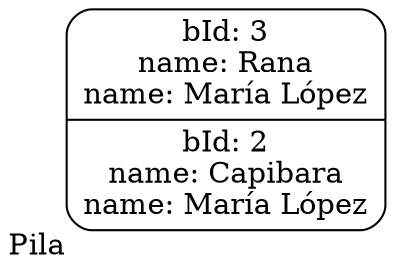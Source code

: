 digraph G {
            rankdir=LR;
            node[shape=Mrecord];
        Pila[xlabel="Pila" label="bId: 3\nname: Rana\nname: María López\n|bId: 2\nname: Capibara\nname: María López\n"];
}